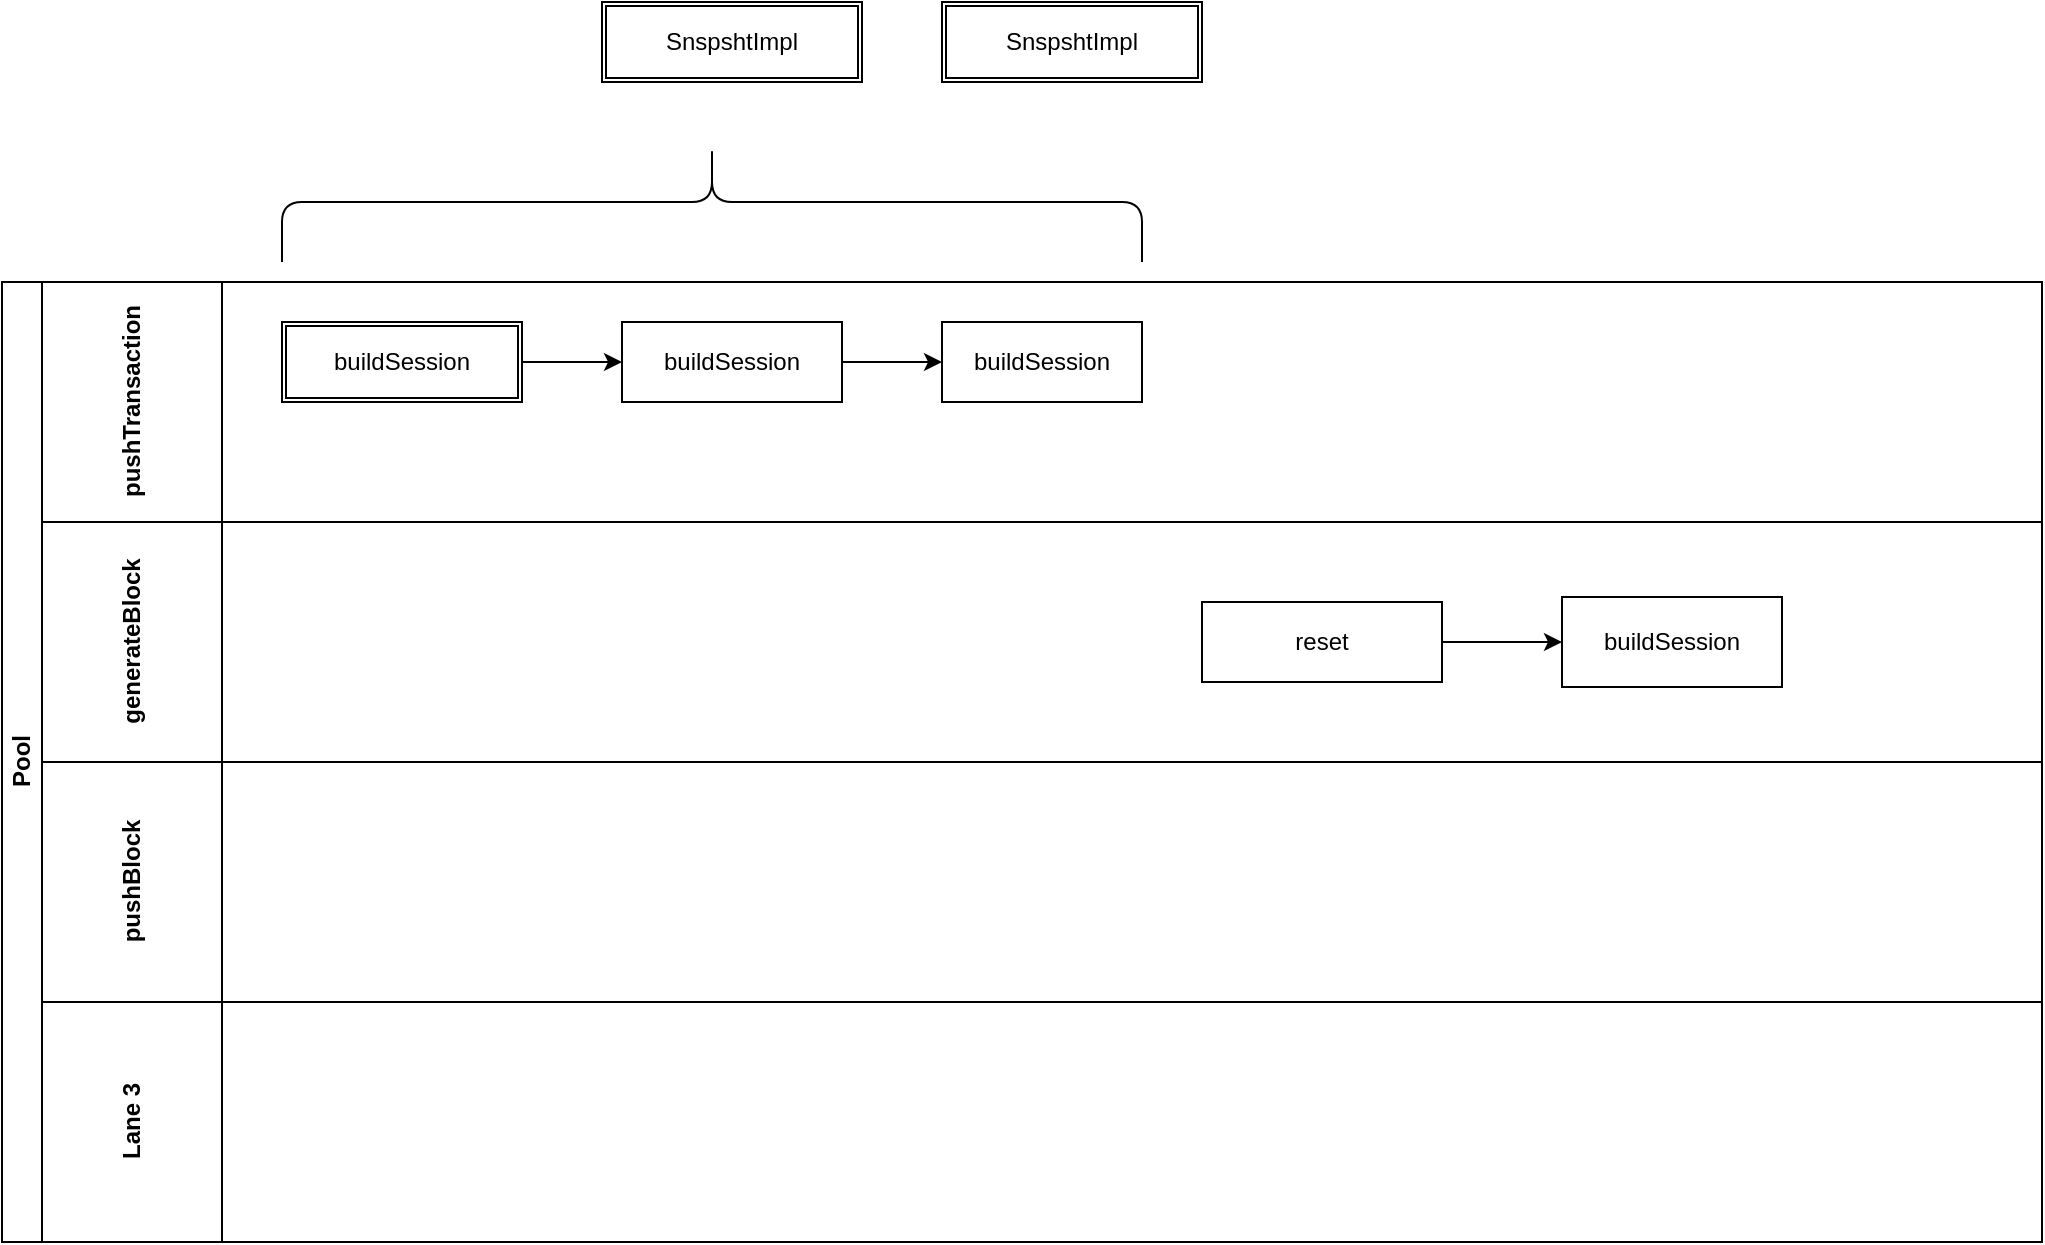 <mxfile version="20.2.2" type="github">
  <diagram id="prtHgNgQTEPvFCAcTncT" name="Page-1">
    <mxGraphModel dx="1377" dy="1965" grid="1" gridSize="10" guides="1" tooltips="1" connect="1" arrows="1" fold="1" page="1" pageScale="1" pageWidth="827" pageHeight="1169" math="0" shadow="0">
      <root>
        <mxCell id="0" />
        <mxCell id="1" parent="0" />
        <mxCell id="dNxyNK7c78bLwvsdeMH5-19" value="Pool" style="swimlane;html=1;childLayout=stackLayout;resizeParent=1;resizeParentMax=0;horizontal=0;startSize=20;horizontalStack=0;textDirection=rtl;" parent="1" vertex="1">
          <mxGeometry x="10" y="120" width="1020" height="480" as="geometry" />
        </mxCell>
        <mxCell id="dNxyNK7c78bLwvsdeMH5-20" value="pushTransaction&lt;br&gt;" style="swimlane;html=1;startSize=90;horizontal=0;flipV=1;flipH=0;textDirection=rtl;" parent="dNxyNK7c78bLwvsdeMH5-19" vertex="1">
          <mxGeometry x="20" width="1000" height="120" as="geometry">
            <mxRectangle x="20" width="670" height="140" as="alternateBounds" />
          </mxGeometry>
        </mxCell>
        <mxCell id="vQN2oS0xUp7O3IiYGW6Z-8" value="" style="edgeStyle=orthogonalEdgeStyle;rounded=0;orthogonalLoop=1;jettySize=auto;html=1;" edge="1" parent="dNxyNK7c78bLwvsdeMH5-20" source="vQN2oS0xUp7O3IiYGW6Z-6" target="vQN2oS0xUp7O3IiYGW6Z-7">
          <mxGeometry relative="1" as="geometry" />
        </mxCell>
        <mxCell id="vQN2oS0xUp7O3IiYGW6Z-6" value="buildSession" style="shape=ext;double=1;rounded=0;whiteSpace=wrap;html=1;" vertex="1" parent="dNxyNK7c78bLwvsdeMH5-20">
          <mxGeometry x="120" y="20" width="120" height="40" as="geometry" />
        </mxCell>
        <mxCell id="vQN2oS0xUp7O3IiYGW6Z-20" value="" style="edgeStyle=orthogonalEdgeStyle;rounded=0;orthogonalLoop=1;jettySize=auto;html=1;" edge="1" parent="dNxyNK7c78bLwvsdeMH5-20" source="vQN2oS0xUp7O3IiYGW6Z-7" target="vQN2oS0xUp7O3IiYGW6Z-19">
          <mxGeometry relative="1" as="geometry" />
        </mxCell>
        <mxCell id="vQN2oS0xUp7O3IiYGW6Z-7" value="buildSession" style="whiteSpace=wrap;html=1;rounded=0;" vertex="1" parent="dNxyNK7c78bLwvsdeMH5-20">
          <mxGeometry x="290" y="20" width="110" height="40" as="geometry" />
        </mxCell>
        <mxCell id="vQN2oS0xUp7O3IiYGW6Z-19" value="buildSession" style="whiteSpace=wrap;html=1;rounded=0;" vertex="1" parent="dNxyNK7c78bLwvsdeMH5-20">
          <mxGeometry x="450" y="20" width="100" height="40" as="geometry" />
        </mxCell>
        <mxCell id="vQN2oS0xUp7O3IiYGW6Z-1" value="generateBlock" style="swimlane;html=1;startSize=90;horizontal=0;" vertex="1" parent="dNxyNK7c78bLwvsdeMH5-19">
          <mxGeometry x="20" y="120" width="1000" height="120" as="geometry" />
        </mxCell>
        <mxCell id="vQN2oS0xUp7O3IiYGW6Z-24" value="" style="edgeStyle=orthogonalEdgeStyle;rounded=0;orthogonalLoop=1;jettySize=auto;html=1;" edge="1" parent="vQN2oS0xUp7O3IiYGW6Z-1" source="vQN2oS0xUp7O3IiYGW6Z-22" target="vQN2oS0xUp7O3IiYGW6Z-23">
          <mxGeometry relative="1" as="geometry" />
        </mxCell>
        <mxCell id="vQN2oS0xUp7O3IiYGW6Z-22" value="reset" style="whiteSpace=wrap;html=1;" vertex="1" parent="vQN2oS0xUp7O3IiYGW6Z-1">
          <mxGeometry x="580" y="40" width="120" height="40" as="geometry" />
        </mxCell>
        <mxCell id="vQN2oS0xUp7O3IiYGW6Z-23" value="buildSession" style="whiteSpace=wrap;html=1;" vertex="1" parent="vQN2oS0xUp7O3IiYGW6Z-1">
          <mxGeometry x="760" y="37.5" width="110" height="45" as="geometry" />
        </mxCell>
        <mxCell id="dNxyNK7c78bLwvsdeMH5-21" value="pushBlock&lt;br&gt;" style="swimlane;html=1;startSize=90;horizontal=0;" parent="dNxyNK7c78bLwvsdeMH5-19" vertex="1">
          <mxGeometry x="20" y="240" width="1000" height="120" as="geometry" />
        </mxCell>
        <mxCell id="dNxyNK7c78bLwvsdeMH5-22" value="Lane 3" style="swimlane;html=1;startSize=90;horizontal=0;" parent="dNxyNK7c78bLwvsdeMH5-19" vertex="1">
          <mxGeometry x="20" y="360" width="1000" height="120" as="geometry" />
        </mxCell>
        <mxCell id="vQN2oS0xUp7O3IiYGW6Z-26" value="" style="shape=curlyBracket;whiteSpace=wrap;html=1;rounded=1;flipH=1;direction=south;" vertex="1" parent="1">
          <mxGeometry x="150" y="50" width="430" height="60" as="geometry" />
        </mxCell>
        <mxCell id="vQN2oS0xUp7O3IiYGW6Z-27" value="SnspshtImpl" style="shape=ext;double=1;rounded=0;whiteSpace=wrap;html=1;" vertex="1" parent="1">
          <mxGeometry x="310" y="-20" width="130" height="40" as="geometry" />
        </mxCell>
        <mxCell id="vQN2oS0xUp7O3IiYGW6Z-28" value="SnspshtImpl" style="shape=ext;double=1;rounded=0;whiteSpace=wrap;html=1;" vertex="1" parent="1">
          <mxGeometry x="480" y="-20" width="130" height="40" as="geometry" />
        </mxCell>
      </root>
    </mxGraphModel>
  </diagram>
</mxfile>
